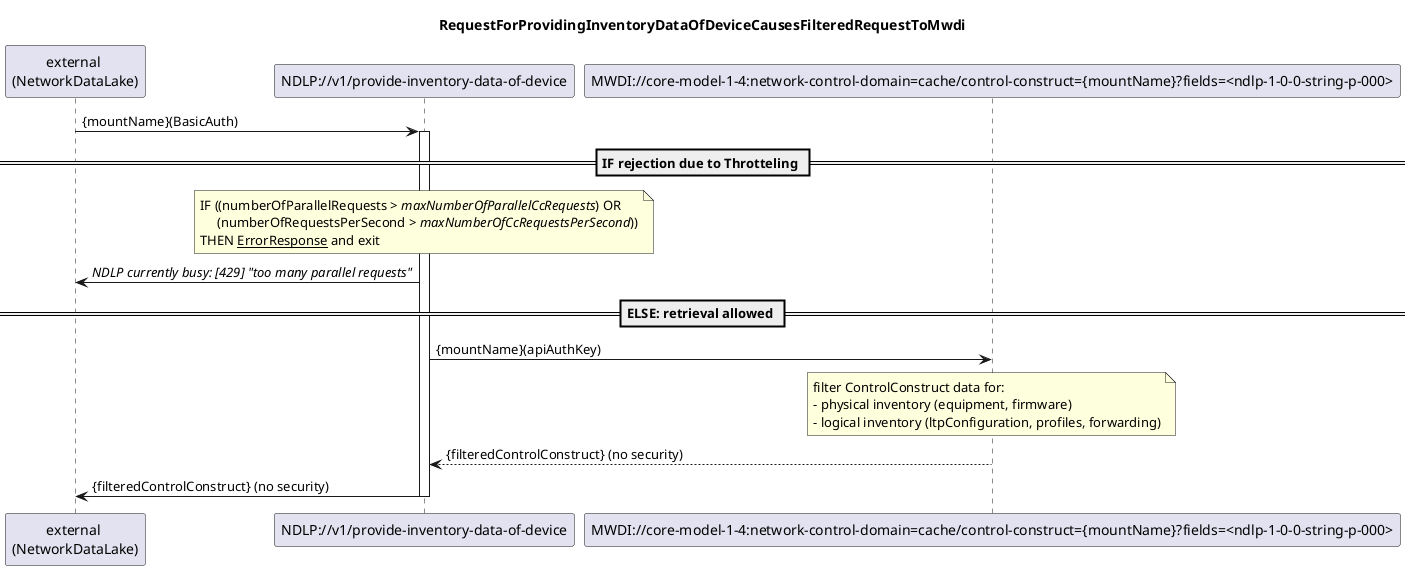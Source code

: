 @startuml 011_ProvideInventoryDataOfDevice
skinparam responseMessageBelowArrow true

title RequestForProvidingInventoryDataOfDeviceCausesFilteredRequestToMwdi

participant "external \n(NetworkDataLake)" as external
participant "NDLP://v1/provide-inventory-data-of-device" as ndlp
participant "MWDI://core-model-1-4:network-control-domain=cache/control-construct={mountName}?fields=<ndlp-1-0-0-string-p-000>" as mwdi

external -> ndlp: {mountName}(BasicAuth)
activate ndlp

== IF rejection due to Throtteling ==
note over ndlp
  IF ((numberOfParallelRequests > <i>maxNumberOfParallelCcRequests</i>) OR
       (numberOfRequestsPerSecond > <i>maxNumberOfCcRequestsPerSecond</i>))
  THEN <u>ErrorResponse</u> and exit
end note
ndlp -> external: <i>NDLP currently busy: [429] "too many parallel requests"</i>


== ELSE: retrieval allowed ==
ndlp -> mwdi: {mountName}(apiAuthKey)
note over mwdi
  filter ControlConstruct data for:
  - physical inventory (equipment, firmware)
  - logical inventory (ltpConfiguration, profiles, forwarding)
end note
mwdi --> ndlp: {filteredControlConstruct} (no security)

ndlp -> external: {filteredControlConstruct} (no security)

deactivate ndlp
@enduml